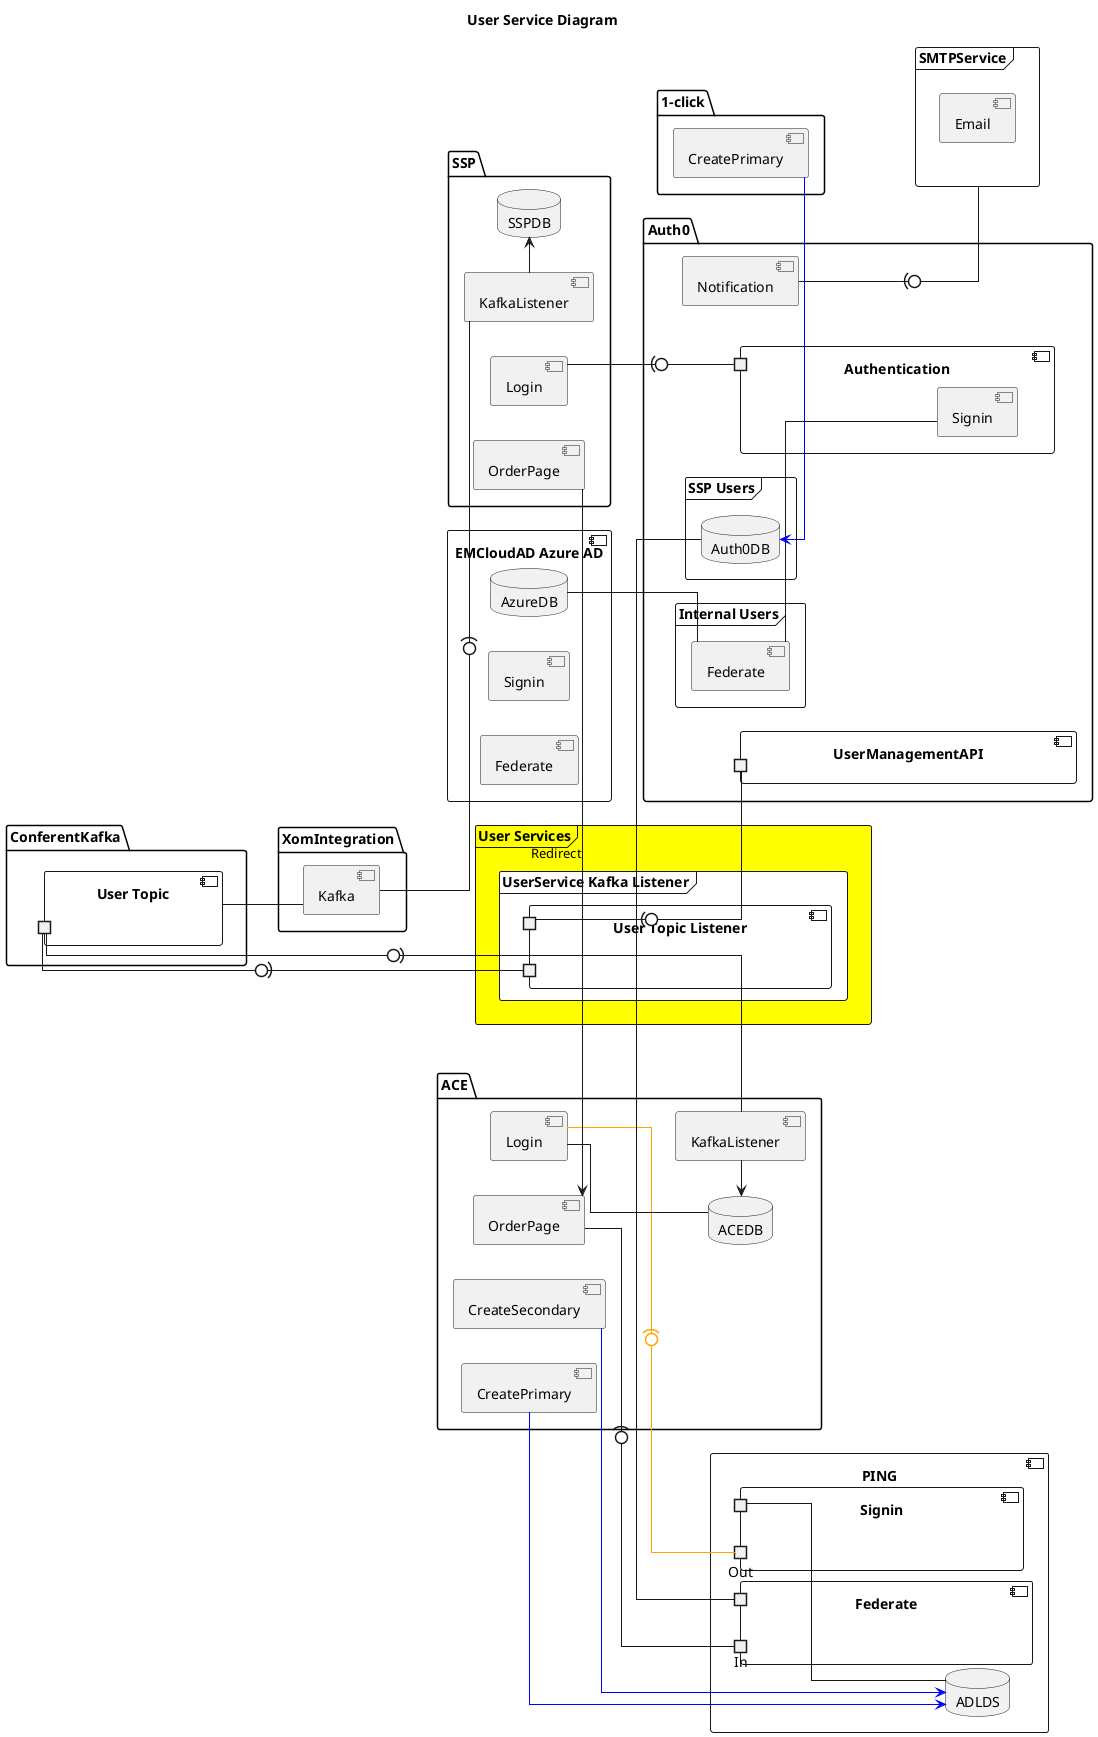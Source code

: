 
@startuml
'https://plantuml.com/component-diagram

title User Service Diagram

left to right direction

skinparam linetype ortho



package 1-click {
    [CreatePrimary] as 1cCreatePrimary
}

package "SSP" {
   [Login] as SSPLogin
   [OrderPage] as SSPOrder
   [KafkaListener] as SSPKafkaListener

    database  SSPDB

   SSPKafkaListener -> SSPDB

}

package "ACE"{
       [Login] as ACELogin
        [OrderPage] as ACEOrder
        [KafkaListener] as ACEKafkaListener
    [CreatePrimary]
    [CreateSecondary]


       database ACEDB
    ACEKafkaListener -> ACEDB
}


together {
    package XomIntegration{
        [Kafka] as xomKafka
    }

    package ConferentKafka{
        component "User Topic" as GlobalKafka{
            port " " as UserTopicport
        }
    }
}

package "Auth0" {


    component "Authentication" {
        [Signin] as Auth0SingIn
        port " " as Auth0AuthenticationPort

    }

   component "UserManagementAPI" as AUTH0UserManagementAPI {
        port " " as AUTH0UserManagementAPIPort
   }

    [Notification]


    together {
      frame "SSP Users" as DBConnection {
        database Auth0DB
      }
      frame "Internal Users" as AzureConnection {
             [Federate] as Auth0AzureFederate
      }
      }

}


component "EMCloudAD Azure AD" {
  database AzureDB
  [Signin] as AzureSignIn
  [Federate] as AzureFederate
}



component "PING" {
  component Federate as PingFederate {
    port "In" as PingFederatePort
    port "Out" as PingAuth0FederatePort

  }
  component "Signin" as PingSingIn{
    port " " as PingSingInPort
    port " " as PingAdldsSingInPort

  }
  database ADLDS

}






frame "User Services" as IDPBFF #Yellow{

    frame "UserService Kafka Listener" as UserListener #White {
        component "User Topic Listener" as UserTopicListener {
            port " " as UserTopicListenerin
            port " " as UserTopicListenerout

        }

    }


}





frame SMTPService {
    [Email]
}


'Authenticaiton
SSPLogin -(0- Auth0AuthenticationPort

ACELogin -(0- PingSingInPort #Orange
SSPOrder -> ACEOrder : Redirect
ACEOrder -(0- PingFederatePort
PingAuth0FederatePort -l- Auth0DB
PingAdldsSingInPort -- ADLDS
ACELogin -- ACEDB

AzureDB --  Auth0AzureFederate
Auth0AzureFederate -- Auth0SingIn


' Create user

GlobalKafka -- xomKafka
UserTopicport -0)- UserTopicListenerin
xomKafka -0)-SSPKafkaListener
UserTopicport -0)- ACEKafkaListener
UserTopicListenerout -(0- AUTH0UserManagementAPIPort
Notification -(0- SMTPService
[CreatePrimary] -> ADLDS #Blue
[CreateSecondary] -> ADLDS #Blue
1cCreatePrimary -> Auth0DB #Blue


@enduml
